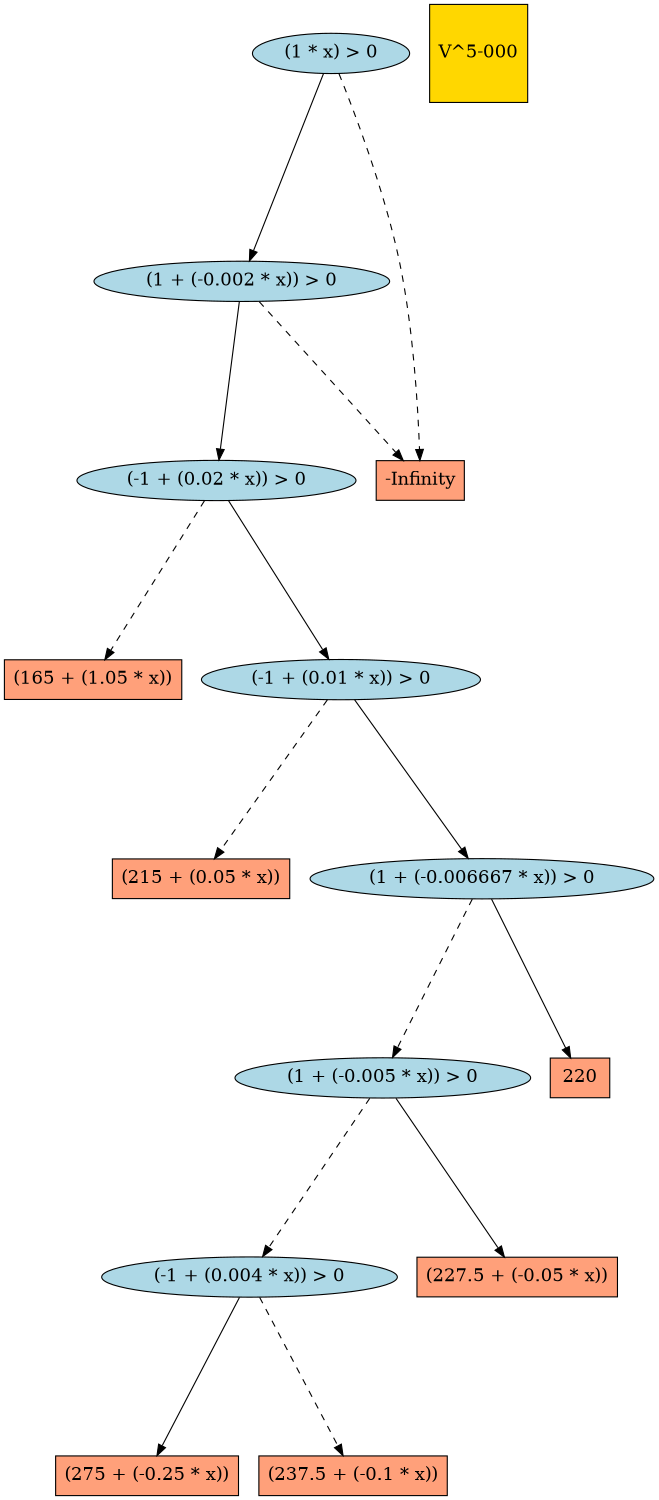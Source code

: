 digraph G { 
graph [ fontname = "Helvetica",fontsize="16",ratio = "auto",
        size="7.5,10",ranksep="2.00" ];
node [fontsize="16"];
"4034" [label="(-1 + (0.004 * x)) > 0",fillcolor=lightblue,color=black,shape=ellipse,style=filled];
"3651" [label="(275 + (-0.25 * x))",fillcolor=lightsalmon,color=black,shape=box,style=filled];
"3850" [label="(237.5 + (-0.1 * x))",fillcolor=lightsalmon,color=black,shape=box,style=filled];
"4257" [label="(1 + (-0.005 * x)) > 0",fillcolor=lightblue,color=black,shape=ellipse,style=filled];
"2805" [label="(165 + (1.05 * x))",fillcolor=lightsalmon,color=black,shape=box,style=filled];
"3470" [label="(215 + (0.05 * x))",fillcolor=lightsalmon,color=black,shape=box,style=filled];
"4273" [label="(-1 + (0.02 * x)) > 0",fillcolor=lightblue,color=black,shape=ellipse,style=filled];
"4274" [label="(1 + (-0.002 * x)) > 0",fillcolor=lightblue,color=black,shape=ellipse,style=filled];
"4272" [label="(-1 + (0.01 * x)) > 0",fillcolor=lightblue,color=black,shape=ellipse,style=filled];
"4260" [label="(1 + (-0.006667 * x)) > 0",fillcolor=lightblue,color=black,shape=ellipse,style=filled];
"3545" [label="220",fillcolor=lightsalmon,color=black,shape=box,style=filled];
"4275" [label="(1 * x) > 0",fillcolor=lightblue,color=black,shape=ellipse,style=filled];
"4" [label="-Infinity",fillcolor=lightsalmon,color=black,shape=box,style=filled];
"_temp_" [label="V^5-000",fillcolor=gold1,color=black,shape=square,style=filled];
"4085" [label="(227.5 + (-0.05 * x))",fillcolor=lightsalmon,color=black,shape=box,style=filled];
"4034" -> "3651" [color=black,style=solid];
"4034" -> "3850" [color=black,style=dashed];
"4257" -> "4034" [color=black,style=dashed];
"4257" -> "4085" [color=black,style=solid];
"4273" -> "4272" [color=black,style=solid];
"4273" -> "2805" [color=black,style=dashed];
"4274" -> "4273" [color=black,style=solid];
"4274" -> "4" [color=black,style=dashed];
"4272" -> "4260" [color=black,style=solid];
"4272" -> "3470" [color=black,style=dashed];
"4260" -> "3545" [color=black,style=solid];
"4260" -> "4257" [color=black,style=dashed];
"4275" -> "4274" [color=black,style=solid];
"4275" -> "4" [color=black,style=dashed];
}
